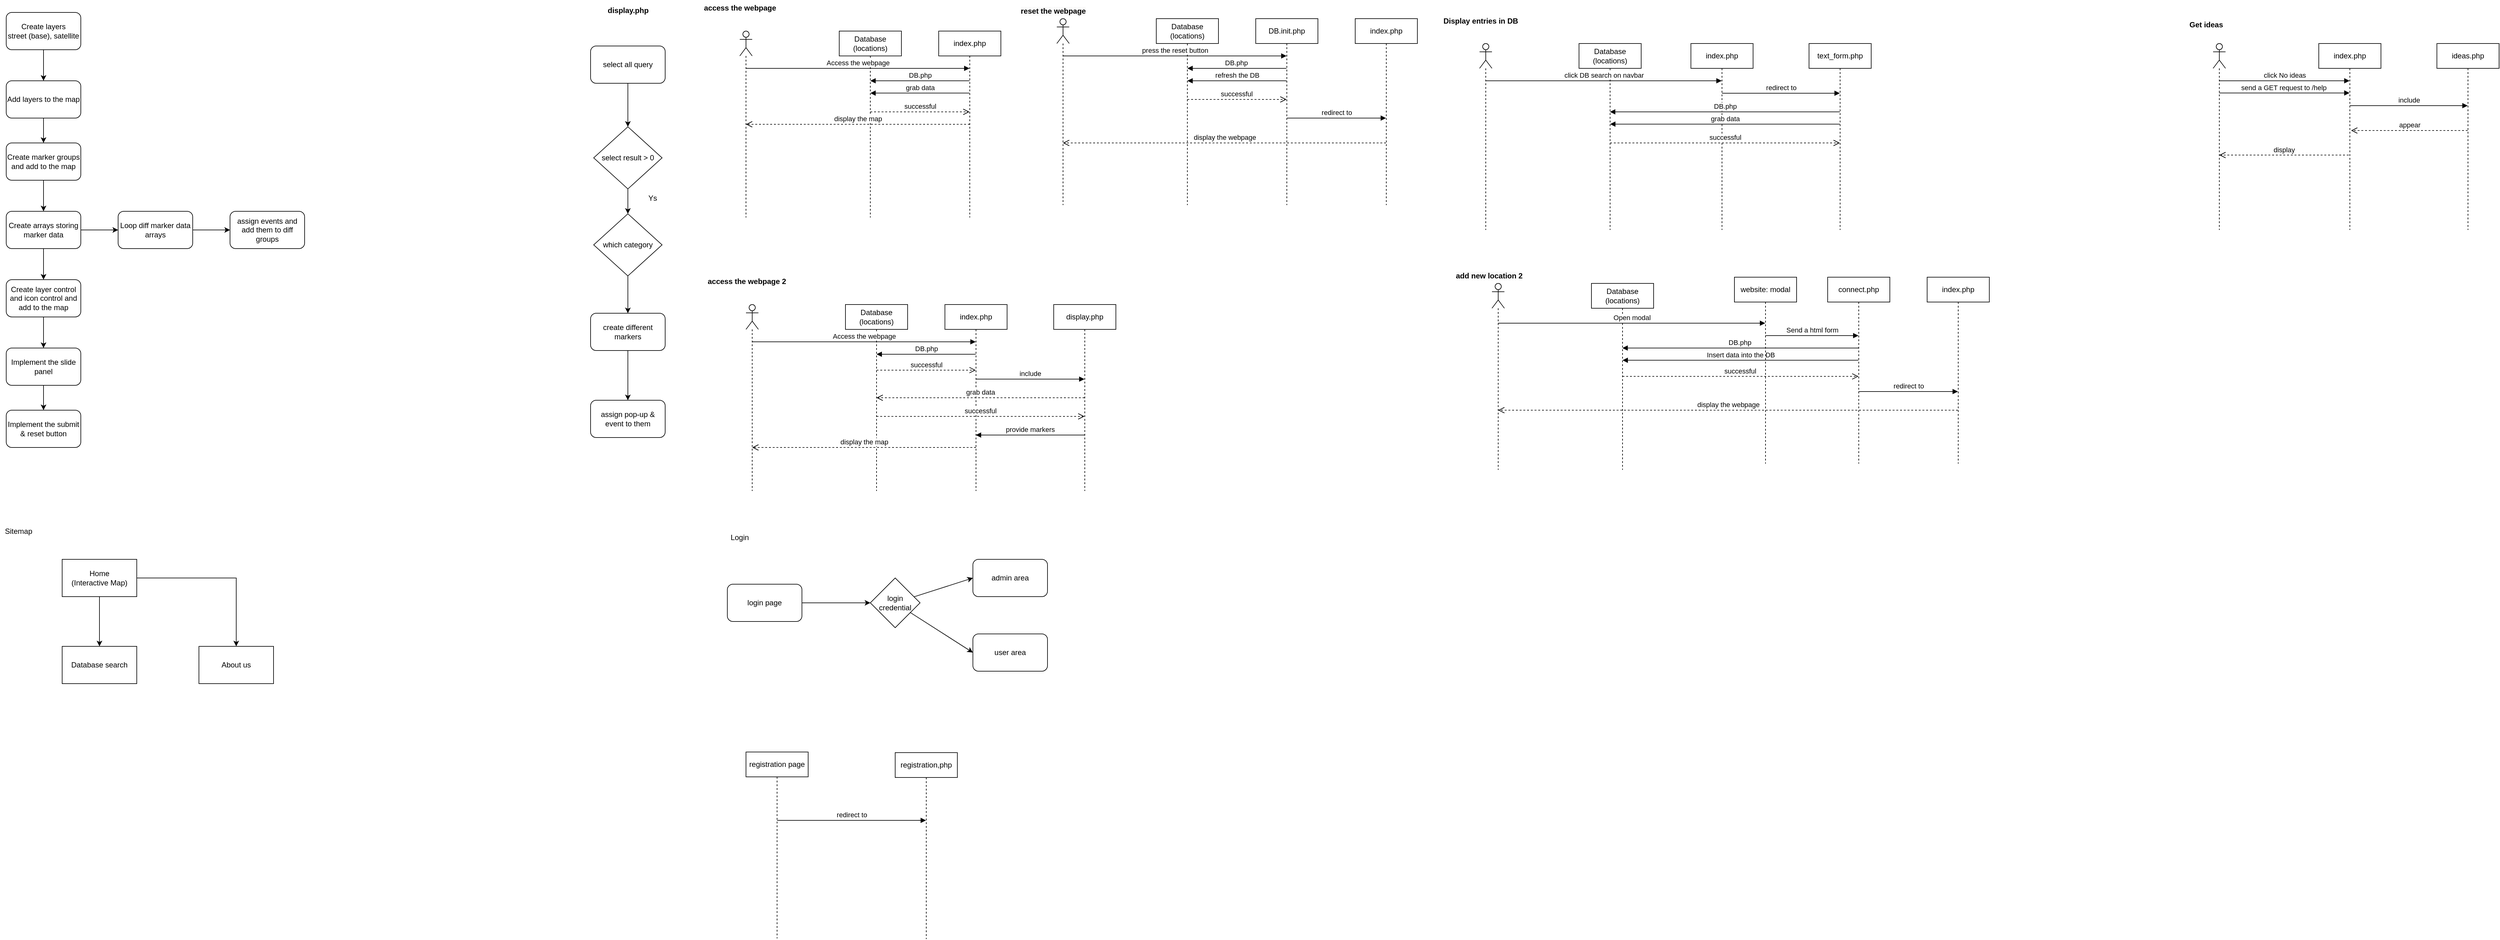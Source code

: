 <mxfile version="26.0.6">
  <diagram name="Page-1" id="nXaa11pZkZT-A5hi-8ZA">
    <mxGraphModel dx="1793" dy="965" grid="1" gridSize="10" guides="1" tooltips="1" connect="1" arrows="1" fold="1" page="1" pageScale="1" pageWidth="1169" pageHeight="827" math="0" shadow="0">
      <root>
        <mxCell id="0" />
        <mxCell id="1" parent="0" />
        <mxCell id="P0eKyDnEb8iTKFPrrxN9-12" value="" style="edgeStyle=orthogonalEdgeStyle;rounded=0;orthogonalLoop=1;jettySize=auto;html=1;" parent="1" source="P0eKyDnEb8iTKFPrrxN9-3" target="P0eKyDnEb8iTKFPrrxN9-4" edge="1">
          <mxGeometry relative="1" as="geometry" />
        </mxCell>
        <mxCell id="P0eKyDnEb8iTKFPrrxN9-3" value="Create layers&lt;br&gt;street (base), satellite" style="rounded=1;whiteSpace=wrap;html=1;" parent="1" vertex="1">
          <mxGeometry x="60" y="50" width="120" height="60" as="geometry" />
        </mxCell>
        <mxCell id="P0eKyDnEb8iTKFPrrxN9-13" value="" style="edgeStyle=orthogonalEdgeStyle;rounded=0;orthogonalLoop=1;jettySize=auto;html=1;" parent="1" source="P0eKyDnEb8iTKFPrrxN9-4" target="P0eKyDnEb8iTKFPrrxN9-5" edge="1">
          <mxGeometry relative="1" as="geometry" />
        </mxCell>
        <mxCell id="P0eKyDnEb8iTKFPrrxN9-4" value="Add layers to the map" style="rounded=1;whiteSpace=wrap;html=1;" parent="1" vertex="1">
          <mxGeometry x="60" y="160" width="120" height="60" as="geometry" />
        </mxCell>
        <mxCell id="P0eKyDnEb8iTKFPrrxN9-14" value="" style="edgeStyle=orthogonalEdgeStyle;rounded=0;orthogonalLoop=1;jettySize=auto;html=1;" parent="1" source="P0eKyDnEb8iTKFPrrxN9-5" target="P0eKyDnEb8iTKFPrrxN9-8" edge="1">
          <mxGeometry relative="1" as="geometry" />
        </mxCell>
        <mxCell id="P0eKyDnEb8iTKFPrrxN9-5" value="Create marker groups and add to the map" style="rounded=1;whiteSpace=wrap;html=1;" parent="1" vertex="1">
          <mxGeometry x="60" y="260" width="120" height="60" as="geometry" />
        </mxCell>
        <mxCell id="P0eKyDnEb8iTKFPrrxN9-15" value="" style="edgeStyle=orthogonalEdgeStyle;rounded=0;orthogonalLoop=1;jettySize=auto;html=1;" parent="1" source="P0eKyDnEb8iTKFPrrxN9-8" target="P0eKyDnEb8iTKFPrrxN9-9" edge="1">
          <mxGeometry relative="1" as="geometry" />
        </mxCell>
        <mxCell id="P0eKyDnEb8iTKFPrrxN9-20" value="" style="edgeStyle=orthogonalEdgeStyle;rounded=0;orthogonalLoop=1;jettySize=auto;html=1;" parent="1" source="P0eKyDnEb8iTKFPrrxN9-8" target="P0eKyDnEb8iTKFPrrxN9-11" edge="1">
          <mxGeometry relative="1" as="geometry" />
        </mxCell>
        <mxCell id="P0eKyDnEb8iTKFPrrxN9-8" value="Create arrays storing marker data" style="rounded=1;whiteSpace=wrap;html=1;" parent="1" vertex="1">
          <mxGeometry x="60" y="370" width="120" height="60" as="geometry" />
        </mxCell>
        <mxCell id="P0eKyDnEb8iTKFPrrxN9-16" value="" style="edgeStyle=orthogonalEdgeStyle;rounded=0;orthogonalLoop=1;jettySize=auto;html=1;" parent="1" source="P0eKyDnEb8iTKFPrrxN9-9" target="P0eKyDnEb8iTKFPrrxN9-10" edge="1">
          <mxGeometry relative="1" as="geometry" />
        </mxCell>
        <mxCell id="P0eKyDnEb8iTKFPrrxN9-9" value="Create layer control and icon control and add to the map" style="rounded=1;whiteSpace=wrap;html=1;" parent="1" vertex="1">
          <mxGeometry x="60" y="480" width="120" height="60" as="geometry" />
        </mxCell>
        <mxCell id="P0eKyDnEb8iTKFPrrxN9-66" value="" style="edgeStyle=orthogonalEdgeStyle;rounded=0;orthogonalLoop=1;jettySize=auto;html=1;" parent="1" source="P0eKyDnEb8iTKFPrrxN9-10" target="P0eKyDnEb8iTKFPrrxN9-65" edge="1">
          <mxGeometry relative="1" as="geometry" />
        </mxCell>
        <mxCell id="P0eKyDnEb8iTKFPrrxN9-10" value="Implement the slide panel" style="rounded=1;whiteSpace=wrap;html=1;" parent="1" vertex="1">
          <mxGeometry x="60" y="590" width="120" height="60" as="geometry" />
        </mxCell>
        <mxCell id="P0eKyDnEb8iTKFPrrxN9-19" value="" style="edgeStyle=orthogonalEdgeStyle;rounded=0;orthogonalLoop=1;jettySize=auto;html=1;" parent="1" source="P0eKyDnEb8iTKFPrrxN9-11" target="P0eKyDnEb8iTKFPrrxN9-18" edge="1">
          <mxGeometry relative="1" as="geometry" />
        </mxCell>
        <mxCell id="P0eKyDnEb8iTKFPrrxN9-11" value="Loop diff marker data arrays" style="rounded=1;whiteSpace=wrap;html=1;" parent="1" vertex="1">
          <mxGeometry x="240" y="370" width="120" height="60" as="geometry" />
        </mxCell>
        <mxCell id="P0eKyDnEb8iTKFPrrxN9-18" value="assign events and add them to diff groups" style="rounded=1;whiteSpace=wrap;html=1;" parent="1" vertex="1">
          <mxGeometry x="420" y="370" width="120" height="60" as="geometry" />
        </mxCell>
        <mxCell id="P0eKyDnEb8iTKFPrrxN9-21" style="edgeStyle=orthogonalEdgeStyle;rounded=0;orthogonalLoop=1;jettySize=auto;html=1;exitX=0.5;exitY=1;exitDx=0;exitDy=0;" parent="1" source="P0eKyDnEb8iTKFPrrxN9-11" target="P0eKyDnEb8iTKFPrrxN9-11" edge="1">
          <mxGeometry relative="1" as="geometry" />
        </mxCell>
        <mxCell id="P0eKyDnEb8iTKFPrrxN9-29" value="" style="shape=umlLifeline;perimeter=lifelinePerimeter;whiteSpace=wrap;html=1;container=1;dropTarget=0;collapsible=0;recursiveResize=0;outlineConnect=0;portConstraint=eastwest;newEdgeStyle={&quot;curved&quot;:0,&quot;rounded&quot;:0};participant=umlActor;" parent="1" vertex="1">
          <mxGeometry x="1240" y="80" width="20" height="300" as="geometry" />
        </mxCell>
        <mxCell id="P0eKyDnEb8iTKFPrrxN9-30" value="Database&lt;br&gt;(locations)" style="shape=umlLifeline;perimeter=lifelinePerimeter;whiteSpace=wrap;html=1;container=1;dropTarget=0;collapsible=0;recursiveResize=0;outlineConnect=0;portConstraint=eastwest;newEdgeStyle={&quot;curved&quot;:0,&quot;rounded&quot;:0};" parent="1" vertex="1">
          <mxGeometry x="1400" y="80" width="100" height="300" as="geometry" />
        </mxCell>
        <mxCell id="P0eKyDnEb8iTKFPrrxN9-32" value="index.php" style="shape=umlLifeline;perimeter=lifelinePerimeter;whiteSpace=wrap;html=1;container=1;dropTarget=0;collapsible=0;recursiveResize=0;outlineConnect=0;portConstraint=eastwest;newEdgeStyle={&quot;curved&quot;:0,&quot;rounded&quot;:0};" parent="1" vertex="1">
          <mxGeometry x="1560" y="80" width="100" height="300" as="geometry" />
        </mxCell>
        <mxCell id="P0eKyDnEb8iTKFPrrxN9-34" value="display the map" style="html=1;verticalAlign=bottom;endArrow=open;dashed=1;endSize=8;curved=0;rounded=0;" parent="1" target="P0eKyDnEb8iTKFPrrxN9-29" edge="1">
          <mxGeometry relative="1" as="geometry">
            <mxPoint x="1610" y="230" as="sourcePoint" />
            <mxPoint x="1540" y="230" as="targetPoint" />
          </mxGeometry>
        </mxCell>
        <mxCell id="P0eKyDnEb8iTKFPrrxN9-35" value="Access the webpage" style="html=1;verticalAlign=bottom;endArrow=block;curved=0;rounded=0;" parent="1" target="P0eKyDnEb8iTKFPrrxN9-32" edge="1">
          <mxGeometry width="80" relative="1" as="geometry">
            <mxPoint x="1250" y="140" as="sourcePoint" />
            <mxPoint x="1330" y="140" as="targetPoint" />
          </mxGeometry>
        </mxCell>
        <mxCell id="P0eKyDnEb8iTKFPrrxN9-37" value="DB.php" style="html=1;verticalAlign=bottom;endArrow=block;curved=0;rounded=0;" parent="1" target="P0eKyDnEb8iTKFPrrxN9-30" edge="1">
          <mxGeometry width="80" relative="1" as="geometry">
            <mxPoint x="1609.5" y="160" as="sourcePoint" />
            <mxPoint x="1530" y="160" as="targetPoint" />
          </mxGeometry>
        </mxCell>
        <mxCell id="P0eKyDnEb8iTKFPrrxN9-38" value="successful" style="html=1;verticalAlign=bottom;endArrow=open;dashed=1;endSize=8;curved=0;rounded=0;" parent="1" edge="1">
          <mxGeometry x="-0.002" relative="1" as="geometry">
            <mxPoint x="1450.1" y="210" as="sourcePoint" />
            <mxPoint x="1609.5" y="210" as="targetPoint" />
            <mxPoint as="offset" />
          </mxGeometry>
        </mxCell>
        <mxCell id="P0eKyDnEb8iTKFPrrxN9-48" value="grab data" style="html=1;verticalAlign=bottom;endArrow=block;curved=0;rounded=0;" parent="1" edge="1">
          <mxGeometry x="-0.003" width="80" relative="1" as="geometry">
            <mxPoint x="1609.5" y="179.76" as="sourcePoint" />
            <mxPoint x="1450" y="179.76" as="targetPoint" />
            <mxPoint as="offset" />
          </mxGeometry>
        </mxCell>
        <mxCell id="P0eKyDnEb8iTKFPrrxN9-52" value="access the webpage" style="text;align=center;fontStyle=1;verticalAlign=middle;spacingLeft=3;spacingRight=3;strokeColor=none;rotatable=0;points=[[0,0.5],[1,0.5]];portConstraint=eastwest;html=1;" parent="1" vertex="1">
          <mxGeometry x="1200" y="30" width="80" height="26" as="geometry" />
        </mxCell>
        <mxCell id="P0eKyDnEb8iTKFPrrxN9-54" value="" style="shape=umlLifeline;perimeter=lifelinePerimeter;whiteSpace=wrap;html=1;container=1;dropTarget=0;collapsible=0;recursiveResize=0;outlineConnect=0;portConstraint=eastwest;newEdgeStyle={&quot;curved&quot;:0,&quot;rounded&quot;:0};participant=umlActor;" parent="1" vertex="1">
          <mxGeometry x="1750" y="60" width="20" height="300" as="geometry" />
        </mxCell>
        <mxCell id="P0eKyDnEb8iTKFPrrxN9-55" value="Database&lt;br&gt;(locations)" style="shape=umlLifeline;perimeter=lifelinePerimeter;whiteSpace=wrap;html=1;container=1;dropTarget=0;collapsible=0;recursiveResize=0;outlineConnect=0;portConstraint=eastwest;newEdgeStyle={&quot;curved&quot;:0,&quot;rounded&quot;:0};" parent="1" vertex="1">
          <mxGeometry x="1910" y="60" width="100" height="300" as="geometry" />
        </mxCell>
        <mxCell id="P0eKyDnEb8iTKFPrrxN9-56" value="DB.init.php" style="shape=umlLifeline;perimeter=lifelinePerimeter;whiteSpace=wrap;html=1;container=1;dropTarget=0;collapsible=0;recursiveResize=0;outlineConnect=0;portConstraint=eastwest;newEdgeStyle={&quot;curved&quot;:0,&quot;rounded&quot;:0};" parent="1" vertex="1">
          <mxGeometry x="2070" y="60" width="100" height="300" as="geometry" />
        </mxCell>
        <mxCell id="P0eKyDnEb8iTKFPrrxN9-57" value="press the reset button" style="html=1;verticalAlign=bottom;endArrow=block;curved=0;rounded=0;" parent="1" target="P0eKyDnEb8iTKFPrrxN9-56" edge="1">
          <mxGeometry x="0.001" width="80" relative="1" as="geometry">
            <mxPoint x="1760" y="120" as="sourcePoint" />
            <mxPoint x="1840" y="120" as="targetPoint" />
            <mxPoint as="offset" />
          </mxGeometry>
        </mxCell>
        <mxCell id="P0eKyDnEb8iTKFPrrxN9-58" value="DB.php&amp;nbsp;" style="html=1;verticalAlign=bottom;endArrow=block;curved=0;rounded=0;" parent="1" target="P0eKyDnEb8iTKFPrrxN9-55" edge="1">
          <mxGeometry width="80" relative="1" as="geometry">
            <mxPoint x="2119.5" y="140" as="sourcePoint" />
            <mxPoint x="2040" y="140" as="targetPoint" />
          </mxGeometry>
        </mxCell>
        <mxCell id="P0eKyDnEb8iTKFPrrxN9-59" value="successful" style="html=1;verticalAlign=bottom;endArrow=open;dashed=1;endSize=8;curved=0;rounded=0;" parent="1" edge="1">
          <mxGeometry x="-0.007" relative="1" as="geometry">
            <mxPoint x="1960.1" y="190" as="sourcePoint" />
            <mxPoint x="2119.5" y="190" as="targetPoint" />
            <mxPoint as="offset" />
          </mxGeometry>
        </mxCell>
        <mxCell id="P0eKyDnEb8iTKFPrrxN9-60" value="refresh the DB" style="html=1;verticalAlign=bottom;endArrow=block;curved=0;rounded=0;" parent="1" edge="1">
          <mxGeometry x="0.003" width="80" relative="1" as="geometry">
            <mxPoint x="2119.5" y="160" as="sourcePoint" />
            <mxPoint x="1960" y="160" as="targetPoint" />
            <mxPoint as="offset" />
          </mxGeometry>
        </mxCell>
        <mxCell id="P0eKyDnEb8iTKFPrrxN9-61" value="index.php" style="shape=umlLifeline;perimeter=lifelinePerimeter;whiteSpace=wrap;html=1;container=1;dropTarget=0;collapsible=0;recursiveResize=0;outlineConnect=0;portConstraint=eastwest;newEdgeStyle={&quot;curved&quot;:0,&quot;rounded&quot;:0};" parent="1" vertex="1">
          <mxGeometry x="2230" y="60" width="100" height="300" as="geometry" />
        </mxCell>
        <mxCell id="P0eKyDnEb8iTKFPrrxN9-62" value="redirect to" style="html=1;verticalAlign=bottom;endArrow=block;curved=0;rounded=0;" parent="1" target="P0eKyDnEb8iTKFPrrxN9-61" edge="1">
          <mxGeometry width="80" relative="1" as="geometry">
            <mxPoint x="2120" y="220" as="sourcePoint" />
            <mxPoint x="2200" y="220" as="targetPoint" />
          </mxGeometry>
        </mxCell>
        <mxCell id="P0eKyDnEb8iTKFPrrxN9-63" value="display the webpage" style="html=1;verticalAlign=bottom;endArrow=open;dashed=1;endSize=8;curved=0;rounded=0;" parent="1" edge="1">
          <mxGeometry relative="1" as="geometry">
            <mxPoint x="2279.5" y="260" as="sourcePoint" />
            <mxPoint x="1759.929" y="260" as="targetPoint" />
          </mxGeometry>
        </mxCell>
        <mxCell id="P0eKyDnEb8iTKFPrrxN9-64" value="&lt;span style=&quot;color: rgb(0, 0, 0); font-family: Helvetica; font-size: 12px; font-style: normal; font-variant-ligatures: normal; font-variant-caps: normal; font-weight: 700; letter-spacing: normal; orphans: 2; text-align: center; text-indent: 0px; text-transform: none; widows: 2; word-spacing: 0px; -webkit-text-stroke-width: 0px; white-space: nowrap; background-color: rgb(251, 251, 251); text-decoration-thickness: initial; text-decoration-style: initial; text-decoration-color: initial; float: none; display: inline !important;&quot;&gt;reset the webpage&lt;/span&gt;" style="text;whiteSpace=wrap;html=1;" parent="1" vertex="1">
          <mxGeometry x="1690" y="34" width="210" height="40" as="geometry" />
        </mxCell>
        <mxCell id="P0eKyDnEb8iTKFPrrxN9-65" value="Implement the submit &amp;amp; reset button" style="rounded=1;whiteSpace=wrap;html=1;" parent="1" vertex="1">
          <mxGeometry x="60" y="690" width="120" height="60" as="geometry" />
        </mxCell>
        <mxCell id="6KVZDdYRLR2ok5qFMloY-1" value="" style="shape=umlLifeline;perimeter=lifelinePerimeter;whiteSpace=wrap;html=1;container=1;dropTarget=0;collapsible=0;recursiveResize=0;outlineConnect=0;portConstraint=eastwest;newEdgeStyle={&quot;curved&quot;:0,&quot;rounded&quot;:0};participant=umlActor;" parent="1" vertex="1">
          <mxGeometry x="2450" y="486" width="20" height="300" as="geometry" />
        </mxCell>
        <mxCell id="6KVZDdYRLR2ok5qFMloY-2" value="Database&lt;br&gt;(locations)" style="shape=umlLifeline;perimeter=lifelinePerimeter;whiteSpace=wrap;html=1;container=1;dropTarget=0;collapsible=0;recursiveResize=0;outlineConnect=0;portConstraint=eastwest;newEdgeStyle={&quot;curved&quot;:0,&quot;rounded&quot;:0};" parent="1" vertex="1">
          <mxGeometry x="2610" y="486" width="100" height="300" as="geometry" />
        </mxCell>
        <mxCell id="6KVZDdYRLR2ok5qFMloY-3" value="connect.php" style="shape=umlLifeline;perimeter=lifelinePerimeter;whiteSpace=wrap;html=1;container=1;dropTarget=0;collapsible=0;recursiveResize=0;outlineConnect=0;portConstraint=eastwest;newEdgeStyle={&quot;curved&quot;:0,&quot;rounded&quot;:0};" parent="1" vertex="1">
          <mxGeometry x="2990" y="476" width="100" height="300" as="geometry" />
        </mxCell>
        <mxCell id="6KVZDdYRLR2ok5qFMloY-4" value="Send a html form" style="html=1;verticalAlign=bottom;endArrow=block;curved=0;rounded=0;" parent="1" edge="1">
          <mxGeometry width="80" relative="1" as="geometry">
            <mxPoint x="2889.929" y="570" as="sourcePoint" />
            <mxPoint x="3039.5" y="570" as="targetPoint" />
          </mxGeometry>
        </mxCell>
        <mxCell id="6KVZDdYRLR2ok5qFMloY-5" value="DB.php&amp;nbsp;" style="html=1;verticalAlign=bottom;endArrow=block;curved=0;rounded=0;" parent="1" source="6KVZDdYRLR2ok5qFMloY-3" edge="1">
          <mxGeometry width="80" relative="1" as="geometry">
            <mxPoint x="2819.5" y="590" as="sourcePoint" />
            <mxPoint x="2659.81" y="590" as="targetPoint" />
          </mxGeometry>
        </mxCell>
        <mxCell id="6KVZDdYRLR2ok5qFMloY-6" value="successful" style="html=1;verticalAlign=bottom;endArrow=open;dashed=1;endSize=8;curved=0;rounded=0;" parent="1" edge="1">
          <mxGeometry x="-0.007" relative="1" as="geometry">
            <mxPoint x="2660" y="635.66" as="sourcePoint" />
            <mxPoint x="3039.5" y="635.66" as="targetPoint" />
            <mxPoint as="offset" />
          </mxGeometry>
        </mxCell>
        <mxCell id="6KVZDdYRLR2ok5qFMloY-7" value="Insert data into the DB" style="html=1;verticalAlign=bottom;endArrow=block;curved=0;rounded=0;" parent="1" source="6KVZDdYRLR2ok5qFMloY-3" edge="1">
          <mxGeometry width="80" relative="1" as="geometry">
            <mxPoint x="2819.5" y="609.66" as="sourcePoint" />
            <mxPoint x="2660" y="609.66" as="targetPoint" />
          </mxGeometry>
        </mxCell>
        <mxCell id="6KVZDdYRLR2ok5qFMloY-8" value="index.php" style="shape=umlLifeline;perimeter=lifelinePerimeter;whiteSpace=wrap;html=1;container=1;dropTarget=0;collapsible=0;recursiveResize=0;outlineConnect=0;portConstraint=eastwest;newEdgeStyle={&quot;curved&quot;:0,&quot;rounded&quot;:0};" parent="1" vertex="1">
          <mxGeometry x="3150" y="476" width="100" height="300" as="geometry" />
        </mxCell>
        <mxCell id="6KVZDdYRLR2ok5qFMloY-9" value="redirect to" style="html=1;verticalAlign=bottom;endArrow=block;curved=0;rounded=0;" parent="1" edge="1">
          <mxGeometry width="80" relative="1" as="geometry">
            <mxPoint x="3039.81" y="660" as="sourcePoint" />
            <mxPoint x="3199.5" y="660" as="targetPoint" />
          </mxGeometry>
        </mxCell>
        <mxCell id="6KVZDdYRLR2ok5qFMloY-10" value="display the webpage" style="html=1;verticalAlign=bottom;endArrow=open;dashed=1;endSize=8;curved=0;rounded=0;" parent="1" source="6KVZDdYRLR2ok5qFMloY-8" edge="1">
          <mxGeometry relative="1" as="geometry">
            <mxPoint x="2979.5" y="690" as="sourcePoint" />
            <mxPoint x="2459.929" y="690" as="targetPoint" />
          </mxGeometry>
        </mxCell>
        <mxCell id="6KVZDdYRLR2ok5qFMloY-11" value="&lt;span style=&quot;color: rgb(0, 0, 0); font-family: Helvetica; font-size: 12px; font-style: normal; font-variant-ligatures: normal; font-variant-caps: normal; font-weight: 700; letter-spacing: normal; orphans: 2; text-align: center; text-indent: 0px; text-transform: none; widows: 2; word-spacing: 0px; -webkit-text-stroke-width: 0px; white-space: nowrap; background-color: rgb(251, 251, 251); text-decoration-thickness: initial; text-decoration-style: initial; text-decoration-color: initial; float: none; display: inline !important;&quot;&gt;add new location 2&lt;/span&gt;" style="text;whiteSpace=wrap;html=1;" parent="1" vertex="1">
          <mxGeometry x="2390" y="460" width="210" height="40" as="geometry" />
        </mxCell>
        <mxCell id="6KVZDdYRLR2ok5qFMloY-12" value="website: modal" style="shape=umlLifeline;perimeter=lifelinePerimeter;whiteSpace=wrap;html=1;container=1;dropTarget=0;collapsible=0;recursiveResize=0;outlineConnect=0;portConstraint=eastwest;newEdgeStyle={&quot;curved&quot;:0,&quot;rounded&quot;:0};" parent="1" vertex="1">
          <mxGeometry x="2840" y="476" width="100" height="300" as="geometry" />
        </mxCell>
        <mxCell id="6KVZDdYRLR2ok5qFMloY-15" value="Open modal" style="html=1;verticalAlign=bottom;endArrow=block;curved=0;rounded=0;" parent="1" edge="1">
          <mxGeometry width="80" relative="1" as="geometry">
            <mxPoint x="2459.81" y="550" as="sourcePoint" />
            <mxPoint x="2889.5" y="550" as="targetPoint" />
          </mxGeometry>
        </mxCell>
        <mxCell id="6KVZDdYRLR2ok5qFMloY-19" value="" style="edgeStyle=orthogonalEdgeStyle;rounded=0;orthogonalLoop=1;jettySize=auto;html=1;" parent="1" source="6KVZDdYRLR2ok5qFMloY-16" target="6KVZDdYRLR2ok5qFMloY-18" edge="1">
          <mxGeometry relative="1" as="geometry" />
        </mxCell>
        <mxCell id="6KVZDdYRLR2ok5qFMloY-21" value="" style="edgeStyle=orthogonalEdgeStyle;rounded=0;orthogonalLoop=1;jettySize=auto;html=1;" parent="1" source="6KVZDdYRLR2ok5qFMloY-16" target="6KVZDdYRLR2ok5qFMloY-20" edge="1">
          <mxGeometry relative="1" as="geometry" />
        </mxCell>
        <mxCell id="6KVZDdYRLR2ok5qFMloY-16" value="Home&lt;br&gt;(Interactive Map)" style="rounded=0;whiteSpace=wrap;html=1;" parent="1" vertex="1">
          <mxGeometry x="150" y="930" width="120" height="60" as="geometry" />
        </mxCell>
        <mxCell id="6KVZDdYRLR2ok5qFMloY-17" value="Sitemap" style="text;html=1;align=center;verticalAlign=middle;whiteSpace=wrap;rounded=0;" parent="1" vertex="1">
          <mxGeometry x="50" y="870" width="60" height="30" as="geometry" />
        </mxCell>
        <mxCell id="6KVZDdYRLR2ok5qFMloY-18" value="Database search" style="rounded=0;whiteSpace=wrap;html=1;" parent="1" vertex="1">
          <mxGeometry x="150" y="1070" width="120" height="60" as="geometry" />
        </mxCell>
        <mxCell id="6KVZDdYRLR2ok5qFMloY-20" value="About us" style="rounded=0;whiteSpace=wrap;html=1;" parent="1" vertex="1">
          <mxGeometry x="370" y="1070" width="120" height="60" as="geometry" />
        </mxCell>
        <mxCell id="I3coor1iJ0MH9hTttTZM-3" value="" style="shape=umlLifeline;perimeter=lifelinePerimeter;whiteSpace=wrap;html=1;container=1;dropTarget=0;collapsible=0;recursiveResize=0;outlineConnect=0;portConstraint=eastwest;newEdgeStyle={&quot;curved&quot;:0,&quot;rounded&quot;:0};participant=umlActor;" parent="1" vertex="1">
          <mxGeometry x="2430" y="100" width="20" height="300" as="geometry" />
        </mxCell>
        <mxCell id="I3coor1iJ0MH9hTttTZM-4" value="Database&lt;br&gt;(locations)" style="shape=umlLifeline;perimeter=lifelinePerimeter;whiteSpace=wrap;html=1;container=1;dropTarget=0;collapsible=0;recursiveResize=0;outlineConnect=0;portConstraint=eastwest;newEdgeStyle={&quot;curved&quot;:0,&quot;rounded&quot;:0};" parent="1" vertex="1">
          <mxGeometry x="2590" y="100" width="100" height="300" as="geometry" />
        </mxCell>
        <mxCell id="I3coor1iJ0MH9hTttTZM-13" value="&lt;span style=&quot;text-align: center;&quot;&gt;&lt;b&gt;Display entries in DB&lt;/b&gt;&lt;/span&gt;" style="text;whiteSpace=wrap;html=1;" parent="1" vertex="1">
          <mxGeometry x="2370" y="50" width="210" height="40" as="geometry" />
        </mxCell>
        <mxCell id="I3coor1iJ0MH9hTttTZM-14" value="index.php" style="shape=umlLifeline;perimeter=lifelinePerimeter;whiteSpace=wrap;html=1;container=1;dropTarget=0;collapsible=0;recursiveResize=0;outlineConnect=0;portConstraint=eastwest;newEdgeStyle={&quot;curved&quot;:0,&quot;rounded&quot;:0};" parent="1" vertex="1">
          <mxGeometry x="2770" y="100" width="100" height="300" as="geometry" />
        </mxCell>
        <mxCell id="I3coor1iJ0MH9hTttTZM-16" value="click DB search on navbar" style="html=1;verticalAlign=bottom;endArrow=block;curved=0;rounded=0;" parent="1" target="I3coor1iJ0MH9hTttTZM-14" edge="1">
          <mxGeometry x="0.001" width="80" relative="1" as="geometry">
            <mxPoint x="2440" y="160" as="sourcePoint" />
            <mxPoint x="2520" y="160" as="targetPoint" />
            <mxPoint as="offset" />
          </mxGeometry>
        </mxCell>
        <mxCell id="I3coor1iJ0MH9hTttTZM-17" value="text_form.php" style="shape=umlLifeline;perimeter=lifelinePerimeter;whiteSpace=wrap;html=1;container=1;dropTarget=0;collapsible=0;recursiveResize=0;outlineConnect=0;portConstraint=eastwest;newEdgeStyle={&quot;curved&quot;:0,&quot;rounded&quot;:0};" parent="1" vertex="1">
          <mxGeometry x="2960" y="100" width="100" height="300" as="geometry" />
        </mxCell>
        <mxCell id="I3coor1iJ0MH9hTttTZM-19" value="redirect to" style="html=1;verticalAlign=bottom;endArrow=block;curved=0;rounded=0;" parent="1" target="I3coor1iJ0MH9hTttTZM-17" edge="1">
          <mxGeometry width="80" relative="1" as="geometry">
            <mxPoint x="2820" y="180" as="sourcePoint" />
            <mxPoint x="2900" y="180" as="targetPoint" />
          </mxGeometry>
        </mxCell>
        <mxCell id="I3coor1iJ0MH9hTttTZM-22" value="DB.php" style="html=1;verticalAlign=bottom;endArrow=block;curved=0;rounded=0;" parent="1" edge="1">
          <mxGeometry width="80" relative="1" as="geometry">
            <mxPoint x="3009.5" y="210.0" as="sourcePoint" />
            <mxPoint x="2639.81" y="210.0" as="targetPoint" />
          </mxGeometry>
        </mxCell>
        <mxCell id="I3coor1iJ0MH9hTttTZM-24" value="successful" style="html=1;verticalAlign=bottom;endArrow=open;dashed=1;endSize=8;curved=0;rounded=0;" parent="1" edge="1">
          <mxGeometry relative="1" as="geometry">
            <mxPoint x="2640" y="260" as="sourcePoint" />
            <mxPoint x="3009.5" y="260" as="targetPoint" />
          </mxGeometry>
        </mxCell>
        <mxCell id="I3coor1iJ0MH9hTttTZM-25" value="grab data" style="html=1;verticalAlign=bottom;endArrow=block;curved=0;rounded=0;" parent="1" edge="1">
          <mxGeometry width="80" relative="1" as="geometry">
            <mxPoint x="3009.69" y="229.71" as="sourcePoint" />
            <mxPoint x="2640.0" y="229.71" as="targetPoint" />
          </mxGeometry>
        </mxCell>
        <mxCell id="I3coor1iJ0MH9hTttTZM-36" value="" style="shape=umlLifeline;perimeter=lifelinePerimeter;whiteSpace=wrap;html=1;container=1;dropTarget=0;collapsible=0;recursiveResize=0;outlineConnect=0;portConstraint=eastwest;newEdgeStyle={&quot;curved&quot;:0,&quot;rounded&quot;:0};participant=umlActor;" parent="1" vertex="1">
          <mxGeometry x="3610" y="100" width="20" height="300" as="geometry" />
        </mxCell>
        <mxCell id="I3coor1iJ0MH9hTttTZM-38" value="&lt;div style=&quot;text-align: center;&quot;&gt;&lt;span style=&quot;background-color: transparent; color: light-dark(rgb(0, 0, 0), rgb(255, 255, 255));&quot;&gt;&lt;b&gt;Get ideas&lt;/b&gt;&lt;/span&gt;&lt;/div&gt;" style="text;whiteSpace=wrap;html=1;" parent="1" vertex="1">
          <mxGeometry x="3570" y="56" width="210" height="40" as="geometry" />
        </mxCell>
        <mxCell id="I3coor1iJ0MH9hTttTZM-39" value="index.php" style="shape=umlLifeline;perimeter=lifelinePerimeter;whiteSpace=wrap;html=1;container=1;dropTarget=0;collapsible=0;recursiveResize=0;outlineConnect=0;portConstraint=eastwest;newEdgeStyle={&quot;curved&quot;:0,&quot;rounded&quot;:0};" parent="1" vertex="1">
          <mxGeometry x="3780" y="100" width="100" height="300" as="geometry" />
        </mxCell>
        <mxCell id="I3coor1iJ0MH9hTttTZM-40" value="click No ideas" style="html=1;verticalAlign=bottom;endArrow=block;curved=0;rounded=0;" parent="1" target="I3coor1iJ0MH9hTttTZM-39" edge="1">
          <mxGeometry x="0.001" width="80" relative="1" as="geometry">
            <mxPoint x="3620" y="160" as="sourcePoint" />
            <mxPoint x="3700" y="160" as="targetPoint" />
            <mxPoint as="offset" />
          </mxGeometry>
        </mxCell>
        <mxCell id="I3coor1iJ0MH9hTttTZM-41" value="ideas.php" style="shape=umlLifeline;perimeter=lifelinePerimeter;whiteSpace=wrap;html=1;container=1;dropTarget=0;collapsible=0;recursiveResize=0;outlineConnect=0;portConstraint=eastwest;newEdgeStyle={&quot;curved&quot;:0,&quot;rounded&quot;:0};" parent="1" vertex="1">
          <mxGeometry x="3970" y="100" width="100" height="300" as="geometry" />
        </mxCell>
        <mxCell id="I3coor1iJ0MH9hTttTZM-42" value="send a GET request to /help&amp;nbsp;" style="html=1;verticalAlign=bottom;endArrow=block;curved=0;rounded=0;" parent="1" target="I3coor1iJ0MH9hTttTZM-39" edge="1">
          <mxGeometry width="80" relative="1" as="geometry">
            <mxPoint x="3620" y="179.58" as="sourcePoint" />
            <mxPoint x="3809.5" y="179.58" as="targetPoint" />
          </mxGeometry>
        </mxCell>
        <mxCell id="I3coor1iJ0MH9hTttTZM-49" value="include" style="html=1;verticalAlign=bottom;endArrow=block;curved=0;rounded=0;" parent="1" target="I3coor1iJ0MH9hTttTZM-41" edge="1">
          <mxGeometry width="80" relative="1" as="geometry">
            <mxPoint x="3830" y="200" as="sourcePoint" />
            <mxPoint x="3910" y="200" as="targetPoint" />
          </mxGeometry>
        </mxCell>
        <mxCell id="I3coor1iJ0MH9hTttTZM-50" value="appear" style="html=1;verticalAlign=bottom;endArrow=open;dashed=1;endSize=8;curved=0;rounded=0;" parent="1" source="I3coor1iJ0MH9hTttTZM-41" edge="1">
          <mxGeometry x="0.004" relative="1" as="geometry">
            <mxPoint x="4011.5" y="240" as="sourcePoint" />
            <mxPoint x="3832" y="240" as="targetPoint" />
            <mxPoint as="offset" />
          </mxGeometry>
        </mxCell>
        <mxCell id="I3coor1iJ0MH9hTttTZM-51" value="display" style="html=1;verticalAlign=bottom;endArrow=open;dashed=1;endSize=8;curved=0;rounded=0;" parent="1" target="I3coor1iJ0MH9hTttTZM-36" edge="1">
          <mxGeometry x="0.004" relative="1" as="geometry">
            <mxPoint x="3828" y="279.5" as="sourcePoint" />
            <mxPoint x="3640" y="279.5" as="targetPoint" />
            <mxPoint as="offset" />
          </mxGeometry>
        </mxCell>
        <mxCell id="yW-nKpANllf4GFsAFB5Q-34" value="" style="shape=umlLifeline;perimeter=lifelinePerimeter;whiteSpace=wrap;html=1;container=1;dropTarget=0;collapsible=0;recursiveResize=0;outlineConnect=0;portConstraint=eastwest;newEdgeStyle={&quot;curved&quot;:0,&quot;rounded&quot;:0};participant=umlActor;" parent="1" vertex="1">
          <mxGeometry x="1250" y="520" width="20" height="300" as="geometry" />
        </mxCell>
        <mxCell id="yW-nKpANllf4GFsAFB5Q-35" value="Database&lt;br&gt;(locations)" style="shape=umlLifeline;perimeter=lifelinePerimeter;whiteSpace=wrap;html=1;container=1;dropTarget=0;collapsible=0;recursiveResize=0;outlineConnect=0;portConstraint=eastwest;newEdgeStyle={&quot;curved&quot;:0,&quot;rounded&quot;:0};" parent="1" vertex="1">
          <mxGeometry x="1410" y="520" width="100" height="300" as="geometry" />
        </mxCell>
        <mxCell id="yW-nKpANllf4GFsAFB5Q-36" value="index.php" style="shape=umlLifeline;perimeter=lifelinePerimeter;whiteSpace=wrap;html=1;container=1;dropTarget=0;collapsible=0;recursiveResize=0;outlineConnect=0;portConstraint=eastwest;newEdgeStyle={&quot;curved&quot;:0,&quot;rounded&quot;:0};" parent="1" vertex="1">
          <mxGeometry x="1570" y="520" width="100" height="300" as="geometry" />
        </mxCell>
        <mxCell id="yW-nKpANllf4GFsAFB5Q-37" value="grab data" style="html=1;verticalAlign=bottom;endArrow=open;dashed=1;endSize=8;curved=0;rounded=0;" parent="1" source="yW-nKpANllf4GFsAFB5Q-44" target="yW-nKpANllf4GFsAFB5Q-35" edge="1">
          <mxGeometry relative="1" as="geometry">
            <mxPoint x="1790.15" y="660" as="sourcePoint" />
            <mxPoint x="1429.85" y="660" as="targetPoint" />
          </mxGeometry>
        </mxCell>
        <mxCell id="yW-nKpANllf4GFsAFB5Q-38" value="Access the webpage" style="html=1;verticalAlign=bottom;endArrow=block;curved=0;rounded=0;" parent="1" target="yW-nKpANllf4GFsAFB5Q-36" edge="1">
          <mxGeometry width="80" relative="1" as="geometry">
            <mxPoint x="1260" y="580" as="sourcePoint" />
            <mxPoint x="1340" y="580" as="targetPoint" />
          </mxGeometry>
        </mxCell>
        <mxCell id="yW-nKpANllf4GFsAFB5Q-39" value="DB.php" style="html=1;verticalAlign=bottom;endArrow=block;curved=0;rounded=0;" parent="1" target="yW-nKpANllf4GFsAFB5Q-35" edge="1">
          <mxGeometry width="80" relative="1" as="geometry">
            <mxPoint x="1619.5" y="600" as="sourcePoint" />
            <mxPoint x="1540" y="600" as="targetPoint" />
          </mxGeometry>
        </mxCell>
        <mxCell id="yW-nKpANllf4GFsAFB5Q-40" value="successful" style="html=1;verticalAlign=bottom;endArrow=open;dashed=1;endSize=8;curved=0;rounded=0;" parent="1" edge="1">
          <mxGeometry x="-0.002" relative="1" as="geometry">
            <mxPoint x="1460.1" y="625.6" as="sourcePoint" />
            <mxPoint x="1619.5" y="625.6" as="targetPoint" />
            <mxPoint as="offset" />
          </mxGeometry>
        </mxCell>
        <mxCell id="yW-nKpANllf4GFsAFB5Q-41" value="include" style="html=1;verticalAlign=bottom;endArrow=block;curved=0;rounded=0;" parent="1" edge="1">
          <mxGeometry x="-0.003" width="80" relative="1" as="geometry">
            <mxPoint x="1619.7" y="640" as="sourcePoint" />
            <mxPoint x="1794.5" y="640" as="targetPoint" />
            <mxPoint as="offset" />
          </mxGeometry>
        </mxCell>
        <mxCell id="yW-nKpANllf4GFsAFB5Q-42" value="access the webpage 2" style="text;align=center;fontStyle=1;verticalAlign=middle;spacingLeft=3;spacingRight=3;strokeColor=none;rotatable=0;points=[[0,0.5],[1,0.5]];portConstraint=eastwest;html=1;" parent="1" vertex="1">
          <mxGeometry x="1211" y="470" width="80" height="26" as="geometry" />
        </mxCell>
        <mxCell id="yW-nKpANllf4GFsAFB5Q-44" value="display.php" style="shape=umlLifeline;perimeter=lifelinePerimeter;whiteSpace=wrap;html=1;container=1;dropTarget=0;collapsible=0;recursiveResize=0;outlineConnect=0;portConstraint=eastwest;newEdgeStyle={&quot;curved&quot;:0,&quot;rounded&quot;:0};" parent="1" vertex="1">
          <mxGeometry x="1745" y="520" width="100" height="300" as="geometry" />
        </mxCell>
        <mxCell id="yW-nKpANllf4GFsAFB5Q-45" value="successful" style="html=1;verticalAlign=bottom;endArrow=open;dashed=1;endSize=8;curved=0;rounded=0;" parent="1" edge="1">
          <mxGeometry x="-0.002" relative="1" as="geometry">
            <mxPoint x="1460" y="700" as="sourcePoint" />
            <mxPoint x="1794.5" y="700" as="targetPoint" />
            <mxPoint as="offset" />
          </mxGeometry>
        </mxCell>
        <mxCell id="yW-nKpANllf4GFsAFB5Q-46" value="provide markers" style="html=1;verticalAlign=bottom;endArrow=block;curved=0;rounded=0;" parent="1" edge="1">
          <mxGeometry width="80" relative="1" as="geometry">
            <mxPoint x="1794.5" y="730" as="sourcePoint" />
            <mxPoint x="1619.7" y="730" as="targetPoint" />
          </mxGeometry>
        </mxCell>
        <mxCell id="yW-nKpANllf4GFsAFB5Q-47" value="display the map" style="html=1;verticalAlign=bottom;endArrow=open;dashed=1;endSize=8;curved=0;rounded=0;" parent="1" edge="1">
          <mxGeometry relative="1" as="geometry">
            <mxPoint x="1620" y="750" as="sourcePoint" />
            <mxPoint x="1260" y="750" as="targetPoint" />
          </mxGeometry>
        </mxCell>
        <mxCell id="yW-nKpANllf4GFsAFB5Q-65" value="display.php" style="text;align=center;fontStyle=1;verticalAlign=middle;spacingLeft=3;spacingRight=3;strokeColor=none;rotatable=0;points=[[0,0.5],[1,0.5]];portConstraint=eastwest;html=1;" parent="1" vertex="1">
          <mxGeometry x="1020" y="34" width="80" height="26" as="geometry" />
        </mxCell>
        <mxCell id="yW-nKpANllf4GFsAFB5Q-66" style="edgeStyle=orthogonalEdgeStyle;rounded=0;orthogonalLoop=1;jettySize=auto;html=1;entryX=0;entryY=0.5;entryDx=0;entryDy=0;" parent="1" source="yW-nKpANllf4GFsAFB5Q-67" target="yW-nKpANllf4GFsAFB5Q-69" edge="1">
          <mxGeometry relative="1" as="geometry">
            <mxPoint x="1060" y="224" as="targetPoint" />
          </mxGeometry>
        </mxCell>
        <mxCell id="yW-nKpANllf4GFsAFB5Q-67" value="select all query" style="rounded=1;whiteSpace=wrap;html=1;" parent="1" vertex="1">
          <mxGeometry x="1000" y="104" width="120" height="60" as="geometry" />
        </mxCell>
        <mxCell id="yW-nKpANllf4GFsAFB5Q-68" style="edgeStyle=orthogonalEdgeStyle;rounded=0;orthogonalLoop=1;jettySize=auto;html=1;" parent="1" source="yW-nKpANllf4GFsAFB5Q-69" target="yW-nKpANllf4GFsAFB5Q-71" edge="1">
          <mxGeometry relative="1" as="geometry" />
        </mxCell>
        <mxCell id="yW-nKpANllf4GFsAFB5Q-69" value="select result &amp;gt; 0" style="rhombus;whiteSpace=wrap;html=1;direction=south;" parent="1" vertex="1">
          <mxGeometry x="1005" y="234" width="110" height="100" as="geometry" />
        </mxCell>
        <mxCell id="yW-nKpANllf4GFsAFB5Q-70" value="" style="edgeStyle=orthogonalEdgeStyle;rounded=0;orthogonalLoop=1;jettySize=auto;html=1;" parent="1" source="yW-nKpANllf4GFsAFB5Q-71" target="yW-nKpANllf4GFsAFB5Q-73" edge="1">
          <mxGeometry relative="1" as="geometry" />
        </mxCell>
        <mxCell id="yW-nKpANllf4GFsAFB5Q-71" value="which category" style="rhombus;whiteSpace=wrap;html=1;direction=south;" parent="1" vertex="1">
          <mxGeometry x="1005" y="374" width="110" height="100" as="geometry" />
        </mxCell>
        <mxCell id="yW-nKpANllf4GFsAFB5Q-72" value="" style="edgeStyle=orthogonalEdgeStyle;rounded=0;orthogonalLoop=1;jettySize=auto;html=1;" parent="1" source="yW-nKpANllf4GFsAFB5Q-73" target="yW-nKpANllf4GFsAFB5Q-75" edge="1">
          <mxGeometry relative="1" as="geometry" />
        </mxCell>
        <mxCell id="yW-nKpANllf4GFsAFB5Q-73" value="create different markers" style="rounded=1;whiteSpace=wrap;html=1;" parent="1" vertex="1">
          <mxGeometry x="1000" y="534" width="120" height="60" as="geometry" />
        </mxCell>
        <mxCell id="yW-nKpANllf4GFsAFB5Q-74" value="Ys" style="text;html=1;align=center;verticalAlign=middle;whiteSpace=wrap;rounded=0;" parent="1" vertex="1">
          <mxGeometry x="1070" y="334" width="60" height="30" as="geometry" />
        </mxCell>
        <mxCell id="yW-nKpANllf4GFsAFB5Q-75" value="assign pop-up &amp;amp; event to them" style="rounded=1;whiteSpace=wrap;html=1;" parent="1" vertex="1">
          <mxGeometry x="1000" y="674" width="120" height="60" as="geometry" />
        </mxCell>
        <mxCell id="FCpu_rjdUVsRsIbczV-i-1" value="Login" style="text;html=1;align=center;verticalAlign=middle;whiteSpace=wrap;rounded=0;" vertex="1" parent="1">
          <mxGeometry x="1210" y="880" width="60" height="30" as="geometry" />
        </mxCell>
        <mxCell id="FCpu_rjdUVsRsIbczV-i-8" value="" style="edgeStyle=orthogonalEdgeStyle;rounded=0;orthogonalLoop=1;jettySize=auto;html=1;" edge="1" parent="1" source="FCpu_rjdUVsRsIbczV-i-4" target="FCpu_rjdUVsRsIbczV-i-6">
          <mxGeometry relative="1" as="geometry" />
        </mxCell>
        <mxCell id="FCpu_rjdUVsRsIbczV-i-4" value="login page" style="rounded=1;whiteSpace=wrap;html=1;" vertex="1" parent="1">
          <mxGeometry x="1220" y="970" width="120" height="60" as="geometry" />
        </mxCell>
        <mxCell id="FCpu_rjdUVsRsIbczV-i-5" value="admin area" style="rounded=1;whiteSpace=wrap;html=1;" vertex="1" parent="1">
          <mxGeometry x="1615" y="930" width="120" height="60" as="geometry" />
        </mxCell>
        <mxCell id="FCpu_rjdUVsRsIbczV-i-6" value="login credential" style="rhombus;whiteSpace=wrap;html=1;" vertex="1" parent="1">
          <mxGeometry x="1450" y="960" width="80" height="80" as="geometry" />
        </mxCell>
        <mxCell id="FCpu_rjdUVsRsIbczV-i-7" value="user area" style="rounded=1;whiteSpace=wrap;html=1;" vertex="1" parent="1">
          <mxGeometry x="1615" y="1050" width="120" height="60" as="geometry" />
        </mxCell>
        <mxCell id="FCpu_rjdUVsRsIbczV-i-9" value="" style="endArrow=classic;html=1;rounded=0;entryX=0;entryY=0.5;entryDx=0;entryDy=0;" edge="1" parent="1" source="FCpu_rjdUVsRsIbczV-i-6" target="FCpu_rjdUVsRsIbczV-i-5">
          <mxGeometry width="50" height="50" relative="1" as="geometry">
            <mxPoint x="1600" y="980" as="sourcePoint" />
            <mxPoint x="1650" y="930" as="targetPoint" />
          </mxGeometry>
        </mxCell>
        <mxCell id="FCpu_rjdUVsRsIbczV-i-10" value="" style="endArrow=classic;html=1;rounded=0;entryX=0;entryY=0.5;entryDx=0;entryDy=0;" edge="1" parent="1" source="FCpu_rjdUVsRsIbczV-i-6" target="FCpu_rjdUVsRsIbczV-i-7">
          <mxGeometry width="50" height="50" relative="1" as="geometry">
            <mxPoint x="1520" y="1090" as="sourcePoint" />
            <mxPoint x="1570" y="1040" as="targetPoint" />
          </mxGeometry>
        </mxCell>
        <mxCell id="FCpu_rjdUVsRsIbczV-i-16" value="registration page" style="shape=umlLifeline;perimeter=lifelinePerimeter;whiteSpace=wrap;html=1;container=1;dropTarget=0;collapsible=0;recursiveResize=0;outlineConnect=0;portConstraint=eastwest;newEdgeStyle={&quot;curved&quot;:0,&quot;rounded&quot;:0};" vertex="1" parent="1">
          <mxGeometry x="1250" y="1240" width="100" height="300" as="geometry" />
        </mxCell>
        <mxCell id="FCpu_rjdUVsRsIbczV-i-17" value="registration,php" style="shape=umlLifeline;perimeter=lifelinePerimeter;whiteSpace=wrap;html=1;container=1;dropTarget=0;collapsible=0;recursiveResize=0;outlineConnect=0;portConstraint=eastwest;newEdgeStyle={&quot;curved&quot;:0,&quot;rounded&quot;:0};" vertex="1" parent="1">
          <mxGeometry x="1490" y="1241" width="100" height="300" as="geometry" />
        </mxCell>
        <mxCell id="FCpu_rjdUVsRsIbczV-i-18" value="redirect to" style="html=1;verticalAlign=bottom;endArrow=block;curved=0;rounded=0;" edge="1" parent="1" target="FCpu_rjdUVsRsIbczV-i-17">
          <mxGeometry width="80" relative="1" as="geometry">
            <mxPoint x="1300" y="1350" as="sourcePoint" />
            <mxPoint x="1380" y="1350" as="targetPoint" />
          </mxGeometry>
        </mxCell>
      </root>
    </mxGraphModel>
  </diagram>
</mxfile>
